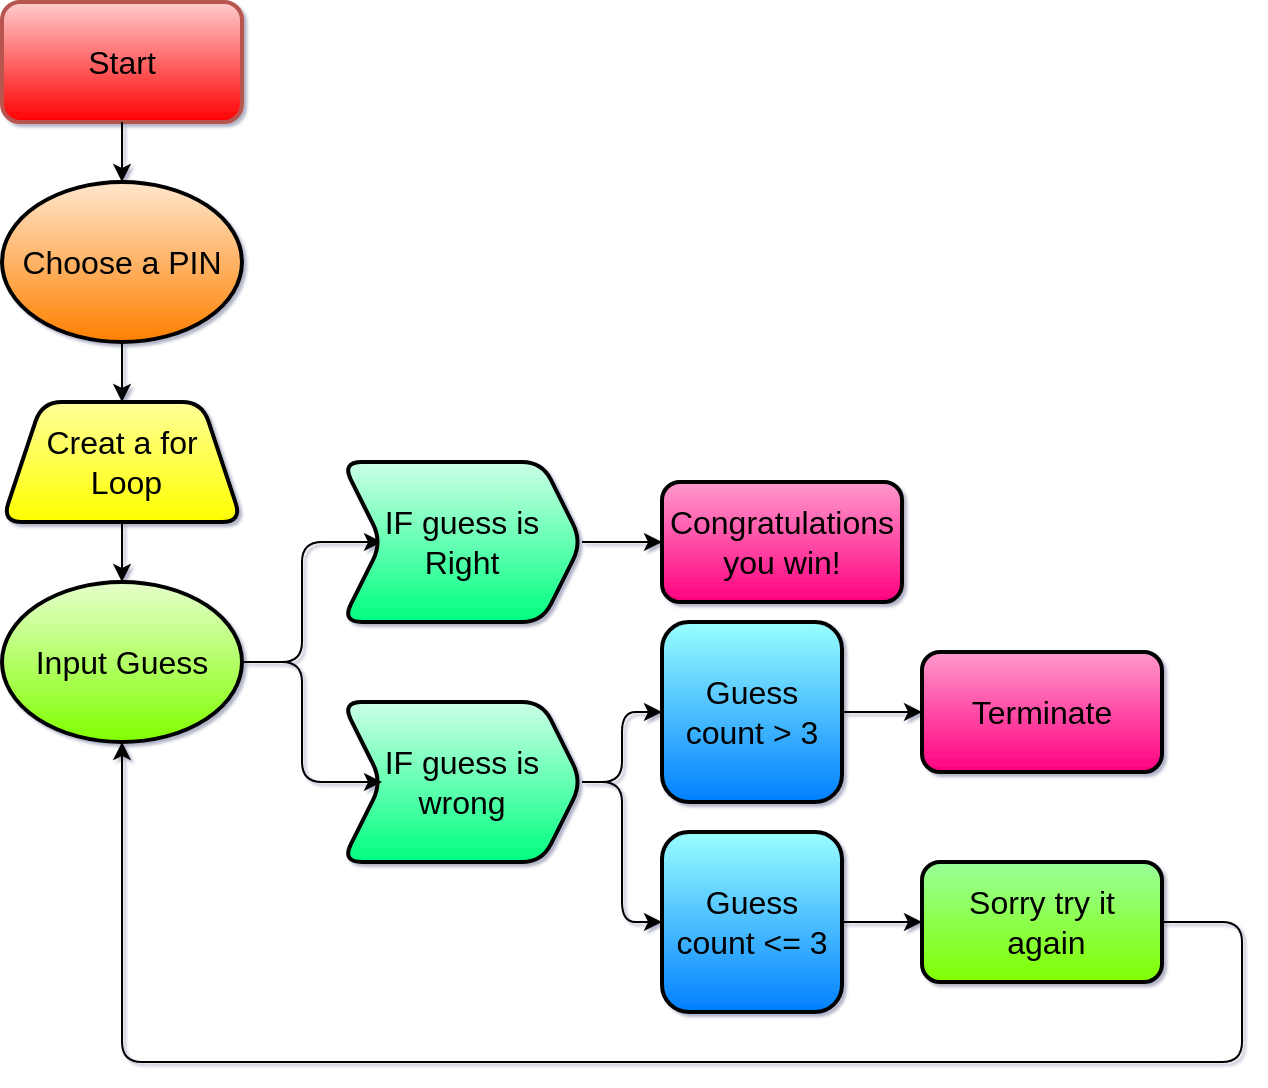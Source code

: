 <mxfile version="20.6.0" type="github">
  <diagram id="C5RBs43oDa-KdzZeNtuy" name="Page-1">
    <mxGraphModel dx="1038" dy="539" grid="1" gridSize="10" guides="1" tooltips="1" connect="1" arrows="1" fold="1" page="1" pageScale="1" pageWidth="827" pageHeight="1169" math="0" shadow="1">
      <root>
        <mxCell id="WIyWlLk6GJQsqaUBKTNV-0" />
        <mxCell id="WIyWlLk6GJQsqaUBKTNV-1" parent="WIyWlLk6GJQsqaUBKTNV-0" />
        <mxCell id="rpk_asHWrSznHl8svfK_-0" value="&lt;font style=&quot;font-size: 16px;&quot;&gt;Start&lt;/font&gt;" style="rounded=1;whiteSpace=wrap;html=1;strokeWidth=2;fillColor=#FFCCCC;strokeColor=#b85450;gradientColor=#FF0000;" vertex="1" parent="WIyWlLk6GJQsqaUBKTNV-1">
          <mxGeometry x="40" y="30" width="120" height="60" as="geometry" />
        </mxCell>
        <mxCell id="rpk_asHWrSznHl8svfK_-1" value="" style="endArrow=classic;html=1;rounded=1;fontSize=16;exitX=0.5;exitY=1;exitDx=0;exitDy=0;" edge="1" parent="WIyWlLk6GJQsqaUBKTNV-1" source="rpk_asHWrSznHl8svfK_-0" target="rpk_asHWrSznHl8svfK_-2">
          <mxGeometry width="50" height="50" relative="1" as="geometry">
            <mxPoint x="180" y="250" as="sourcePoint" />
            <mxPoint x="230" y="200" as="targetPoint" />
          </mxGeometry>
        </mxCell>
        <mxCell id="rpk_asHWrSznHl8svfK_-2" value="Choose a PIN" style="ellipse;whiteSpace=wrap;html=1;strokeWidth=2;fontSize=16;rounded=1;fillColor=#FFE6CC;gradientColor=#FF8000;" vertex="1" parent="WIyWlLk6GJQsqaUBKTNV-1">
          <mxGeometry x="40" y="120" width="120" height="80" as="geometry" />
        </mxCell>
        <mxCell id="rpk_asHWrSznHl8svfK_-3" value="" style="endArrow=classic;html=1;rounded=1;fontSize=16;exitX=0.5;exitY=1;exitDx=0;exitDy=0;entryX=0.5;entryY=0;entryDx=0;entryDy=0;" edge="1" parent="WIyWlLk6GJQsqaUBKTNV-1" source="rpk_asHWrSznHl8svfK_-2" target="rpk_asHWrSznHl8svfK_-6">
          <mxGeometry width="50" height="50" relative="1" as="geometry">
            <mxPoint x="180" y="250" as="sourcePoint" />
            <mxPoint x="100" y="240" as="targetPoint" />
            <Array as="points" />
          </mxGeometry>
        </mxCell>
        <mxCell id="rpk_asHWrSznHl8svfK_-6" value="Creat a for&lt;br&gt;&amp;nbsp;Loop" style="shape=trapezoid;perimeter=trapezoidPerimeter;whiteSpace=wrap;html=1;fixedSize=1;strokeWidth=2;fontSize=16;rounded=1;fillColor=#FFFF99;gradientColor=#FFFF00;" vertex="1" parent="WIyWlLk6GJQsqaUBKTNV-1">
          <mxGeometry x="40" y="230" width="120" height="60" as="geometry" />
        </mxCell>
        <mxCell id="rpk_asHWrSznHl8svfK_-7" value="" style="endArrow=classic;html=1;rounded=1;fontSize=16;exitX=0.5;exitY=1;exitDx=0;exitDy=0;" edge="1" parent="WIyWlLk6GJQsqaUBKTNV-1" source="rpk_asHWrSznHl8svfK_-6" target="rpk_asHWrSznHl8svfK_-8">
          <mxGeometry width="50" height="50" relative="1" as="geometry">
            <mxPoint x="180" y="240" as="sourcePoint" />
            <mxPoint x="100" y="330" as="targetPoint" />
          </mxGeometry>
        </mxCell>
        <mxCell id="rpk_asHWrSznHl8svfK_-8" value="Input Guess" style="ellipse;whiteSpace=wrap;html=1;strokeWidth=2;fontSize=16;rounded=1;fillColor=#E6FFCC;gradientColor=#80FF00;" vertex="1" parent="WIyWlLk6GJQsqaUBKTNV-1">
          <mxGeometry x="40" y="320" width="120" height="80" as="geometry" />
        </mxCell>
        <mxCell id="rpk_asHWrSznHl8svfK_-10" value="" style="endArrow=classic;html=1;rounded=1;fontSize=16;exitX=1;exitY=0.5;exitDx=0;exitDy=0;entryX=0;entryY=0.5;entryDx=0;entryDy=0;" edge="1" parent="WIyWlLk6GJQsqaUBKTNV-1" source="rpk_asHWrSznHl8svfK_-8" target="rpk_asHWrSznHl8svfK_-14">
          <mxGeometry width="50" height="50" relative="1" as="geometry">
            <mxPoint x="180" y="380" as="sourcePoint" />
            <mxPoint x="230" y="352.5" as="targetPoint" />
            <Array as="points">
              <mxPoint x="190" y="360" />
              <mxPoint x="190" y="300" />
            </Array>
          </mxGeometry>
        </mxCell>
        <mxCell id="rpk_asHWrSznHl8svfK_-14" value="IF guess is Right" style="shape=step;perimeter=stepPerimeter;whiteSpace=wrap;html=1;fixedSize=1;strokeWidth=2;fontSize=16;rounded=1;fillColor=#CCFFE6;gradientColor=#00FF80;" vertex="1" parent="WIyWlLk6GJQsqaUBKTNV-1">
          <mxGeometry x="210" y="260" width="120" height="80" as="geometry" />
        </mxCell>
        <mxCell id="rpk_asHWrSznHl8svfK_-15" value="Congratulations you win!" style="rounded=1;whiteSpace=wrap;html=1;strokeWidth=2;fontSize=16;fillColor=#FF99CC;gradientColor=#FF0080;" vertex="1" parent="WIyWlLk6GJQsqaUBKTNV-1">
          <mxGeometry x="370" y="270" width="120" height="60" as="geometry" />
        </mxCell>
        <mxCell id="rpk_asHWrSznHl8svfK_-16" value="" style="endArrow=classic;html=1;rounded=1;fontSize=16;exitX=1;exitY=0.5;exitDx=0;exitDy=0;entryX=0;entryY=0.5;entryDx=0;entryDy=0;" edge="1" parent="WIyWlLk6GJQsqaUBKTNV-1" source="rpk_asHWrSznHl8svfK_-14" target="rpk_asHWrSznHl8svfK_-15">
          <mxGeometry width="50" height="50" relative="1" as="geometry">
            <mxPoint x="180" y="260" as="sourcePoint" />
            <mxPoint x="230" y="210" as="targetPoint" />
          </mxGeometry>
        </mxCell>
        <mxCell id="rpk_asHWrSznHl8svfK_-23" value="IF guess is wrong" style="shape=step;perimeter=stepPerimeter;whiteSpace=wrap;html=1;fixedSize=1;strokeWidth=2;fontSize=16;rounded=1;fillColor=#CCFFE6;gradientColor=#00FF80;" vertex="1" parent="WIyWlLk6GJQsqaUBKTNV-1">
          <mxGeometry x="210" y="380" width="120" height="80" as="geometry" />
        </mxCell>
        <mxCell id="rpk_asHWrSznHl8svfK_-24" value="" style="endArrow=classic;html=1;rounded=1;fontSize=16;exitX=1;exitY=0.5;exitDx=0;exitDy=0;entryX=0;entryY=0.5;entryDx=0;entryDy=0;" edge="1" parent="WIyWlLk6GJQsqaUBKTNV-1" source="rpk_asHWrSznHl8svfK_-8" target="rpk_asHWrSznHl8svfK_-23">
          <mxGeometry width="50" height="50" relative="1" as="geometry">
            <mxPoint x="390" y="340" as="sourcePoint" />
            <mxPoint x="440" y="290" as="targetPoint" />
            <Array as="points">
              <mxPoint x="190" y="360" />
              <mxPoint x="190" y="420" />
            </Array>
          </mxGeometry>
        </mxCell>
        <mxCell id="rpk_asHWrSznHl8svfK_-26" value="Sorry try it&lt;br&gt;&amp;nbsp;again" style="rounded=1;whiteSpace=wrap;html=1;strokeWidth=2;fontSize=16;fillColor=#99FF99;gradientColor=#80FF00;" vertex="1" parent="WIyWlLk6GJQsqaUBKTNV-1">
          <mxGeometry x="500" y="460" width="120" height="60" as="geometry" />
        </mxCell>
        <mxCell id="rpk_asHWrSznHl8svfK_-27" value="" style="endArrow=classic;html=1;rounded=1;fontSize=16;exitX=1;exitY=0.5;exitDx=0;exitDy=0;entryX=0;entryY=0.5;entryDx=0;entryDy=0;" edge="1" parent="WIyWlLk6GJQsqaUBKTNV-1" source="rpk_asHWrSznHl8svfK_-23" target="rpk_asHWrSznHl8svfK_-42">
          <mxGeometry width="50" height="50" relative="1" as="geometry">
            <mxPoint x="390" y="380" as="sourcePoint" />
            <mxPoint x="440" y="330" as="targetPoint" />
            <Array as="points">
              <mxPoint x="350" y="420" />
              <mxPoint x="350" y="490" />
            </Array>
          </mxGeometry>
        </mxCell>
        <mxCell id="rpk_asHWrSznHl8svfK_-41" value="" style="endArrow=classic;html=1;rounded=1;fontSize=16;exitX=1;exitY=0.5;exitDx=0;exitDy=0;entryX=0.5;entryY=1;entryDx=0;entryDy=0;" edge="1" parent="WIyWlLk6GJQsqaUBKTNV-1" source="rpk_asHWrSznHl8svfK_-26" target="rpk_asHWrSznHl8svfK_-8">
          <mxGeometry width="50" height="50" relative="1" as="geometry">
            <mxPoint x="460" y="560" as="sourcePoint" />
            <mxPoint x="120" y="450" as="targetPoint" />
            <Array as="points">
              <mxPoint x="660" y="490" />
              <mxPoint x="660" y="560" />
              <mxPoint x="510" y="560" />
              <mxPoint x="310" y="560" />
              <mxPoint x="100" y="560" />
            </Array>
          </mxGeometry>
        </mxCell>
        <mxCell id="rpk_asHWrSznHl8svfK_-42" value="Guess count &amp;lt;= 3" style="whiteSpace=wrap;html=1;aspect=fixed;strokeWidth=2;fontSize=16;rounded=1;fillColor=#99FFFF;gradientColor=#007FFF;" vertex="1" parent="WIyWlLk6GJQsqaUBKTNV-1">
          <mxGeometry x="370" y="445" width="90" height="90" as="geometry" />
        </mxCell>
        <mxCell id="rpk_asHWrSznHl8svfK_-43" value="Guess count &amp;gt; 3" style="whiteSpace=wrap;html=1;aspect=fixed;strokeWidth=2;fontSize=16;rounded=1;fillColor=#99FFFF;gradientColor=#007FFF;" vertex="1" parent="WIyWlLk6GJQsqaUBKTNV-1">
          <mxGeometry x="370" y="340" width="90" height="90" as="geometry" />
        </mxCell>
        <mxCell id="rpk_asHWrSznHl8svfK_-44" value="" style="endArrow=classic;html=1;rounded=1;fontSize=16;exitX=1;exitY=0.5;exitDx=0;exitDy=0;entryX=0;entryY=0.5;entryDx=0;entryDy=0;" edge="1" parent="WIyWlLk6GJQsqaUBKTNV-1" source="rpk_asHWrSznHl8svfK_-23" target="rpk_asHWrSznHl8svfK_-43">
          <mxGeometry width="50" height="50" relative="1" as="geometry">
            <mxPoint x="450" y="300" as="sourcePoint" />
            <mxPoint x="500" y="250" as="targetPoint" />
            <Array as="points">
              <mxPoint x="350" y="420" />
              <mxPoint x="350" y="385" />
            </Array>
          </mxGeometry>
        </mxCell>
        <mxCell id="rpk_asHWrSznHl8svfK_-45" value="" style="endArrow=classic;html=1;rounded=1;fontSize=16;exitX=1;exitY=0.5;exitDx=0;exitDy=0;entryX=0;entryY=0.5;entryDx=0;entryDy=0;" edge="1" parent="WIyWlLk6GJQsqaUBKTNV-1" source="rpk_asHWrSznHl8svfK_-42" target="rpk_asHWrSznHl8svfK_-26">
          <mxGeometry width="50" height="50" relative="1" as="geometry">
            <mxPoint x="450" y="430" as="sourcePoint" />
            <mxPoint x="500" y="380" as="targetPoint" />
          </mxGeometry>
        </mxCell>
        <mxCell id="rpk_asHWrSznHl8svfK_-46" value="" style="endArrow=classic;html=1;rounded=1;fontSize=16;exitX=1;exitY=0.5;exitDx=0;exitDy=0;entryX=0;entryY=0.5;entryDx=0;entryDy=0;" edge="1" parent="WIyWlLk6GJQsqaUBKTNV-1" source="rpk_asHWrSznHl8svfK_-43" target="rpk_asHWrSznHl8svfK_-47">
          <mxGeometry width="50" height="50" relative="1" as="geometry">
            <mxPoint x="450" y="430" as="sourcePoint" />
            <mxPoint x="510" y="385" as="targetPoint" />
          </mxGeometry>
        </mxCell>
        <mxCell id="rpk_asHWrSznHl8svfK_-47" value="&lt;font style=&quot;font-size: 16px;&quot;&gt;Terminate&lt;/font&gt;" style="rounded=1;whiteSpace=wrap;html=1;strokeWidth=2;fillColor=#FF99CC;gradientColor=#FF0080;" vertex="1" parent="WIyWlLk6GJQsqaUBKTNV-1">
          <mxGeometry x="500" y="355" width="120" height="60" as="geometry" />
        </mxCell>
      </root>
    </mxGraphModel>
  </diagram>
</mxfile>
